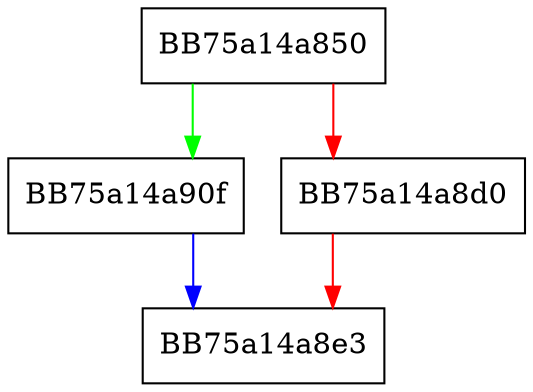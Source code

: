 digraph Open {
  node [shape="box"];
  graph [splines=ortho];
  BB75a14a850 -> BB75a14a90f [color="green"];
  BB75a14a850 -> BB75a14a8d0 [color="red"];
  BB75a14a8d0 -> BB75a14a8e3 [color="red"];
  BB75a14a90f -> BB75a14a8e3 [color="blue"];
}